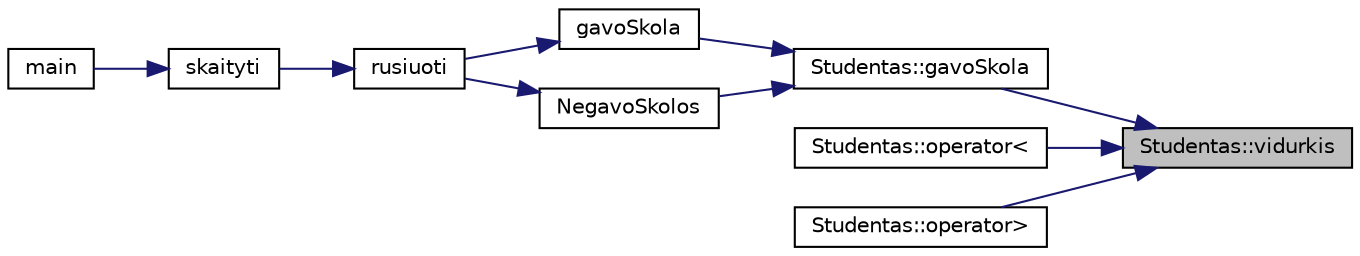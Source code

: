 digraph "Studentas::vidurkis"
{
 // LATEX_PDF_SIZE
  edge [fontname="Helvetica",fontsize="10",labelfontname="Helvetica",labelfontsize="10"];
  node [fontname="Helvetica",fontsize="10",shape=record];
  rankdir="RL";
  Node1 [label="Studentas::vidurkis",height=0.2,width=0.4,color="black", fillcolor="grey75", style="filled", fontcolor="black",tooltip=" "];
  Node1 -> Node2 [dir="back",color="midnightblue",fontsize="10",style="solid"];
  Node2 [label="Studentas::gavoSkola",height=0.2,width=0.4,color="black", fillcolor="white", style="filled",URL="$class_studentas.html#a4671e8f8ec0920ee9af8a44d2d01fccc",tooltip=" "];
  Node2 -> Node3 [dir="back",color="midnightblue",fontsize="10",style="solid"];
  Node3 [label="gavoSkola",height=0.2,width=0.4,color="black", fillcolor="white", style="filled",URL="$main_8cpp.html#a4017437fead3f288f8135a26c5ee4add",tooltip=" "];
  Node3 -> Node4 [dir="back",color="midnightblue",fontsize="10",style="solid"];
  Node4 [label="rusiuoti",height=0.2,width=0.4,color="black", fillcolor="white", style="filled",URL="$main_8cpp.html#a10104a0952fe3a6240edec35feb21f89",tooltip=" "];
  Node4 -> Node5 [dir="back",color="midnightblue",fontsize="10",style="solid"];
  Node5 [label="skaityti",height=0.2,width=0.4,color="black", fillcolor="white", style="filled",URL="$main_8cpp.html#ad71b11517331e3c601b26af039594f63",tooltip=" "];
  Node5 -> Node6 [dir="back",color="midnightblue",fontsize="10",style="solid"];
  Node6 [label="main",height=0.2,width=0.4,color="black", fillcolor="white", style="filled",URL="$main_8cpp.html#a3c04138a5bfe5d72780bb7e82a18e627",tooltip=" "];
  Node2 -> Node7 [dir="back",color="midnightblue",fontsize="10",style="solid"];
  Node7 [label="NegavoSkolos",height=0.2,width=0.4,color="black", fillcolor="white", style="filled",URL="$main_8cpp.html#a4cf68a48647a8f2d06c652079529c5ad",tooltip=" "];
  Node7 -> Node4 [dir="back",color="midnightblue",fontsize="10",style="solid"];
  Node1 -> Node8 [dir="back",color="midnightblue",fontsize="10",style="solid"];
  Node8 [label="Studentas::operator\<",height=0.2,width=0.4,color="black", fillcolor="white", style="filled",URL="$class_studentas.html#aaf77de0667d25b868063725a4754221f",tooltip=" "];
  Node1 -> Node9 [dir="back",color="midnightblue",fontsize="10",style="solid"];
  Node9 [label="Studentas::operator\>",height=0.2,width=0.4,color="black", fillcolor="white", style="filled",URL="$class_studentas.html#ac0f048a5849707b498d1abea3f232546",tooltip=" "];
}
